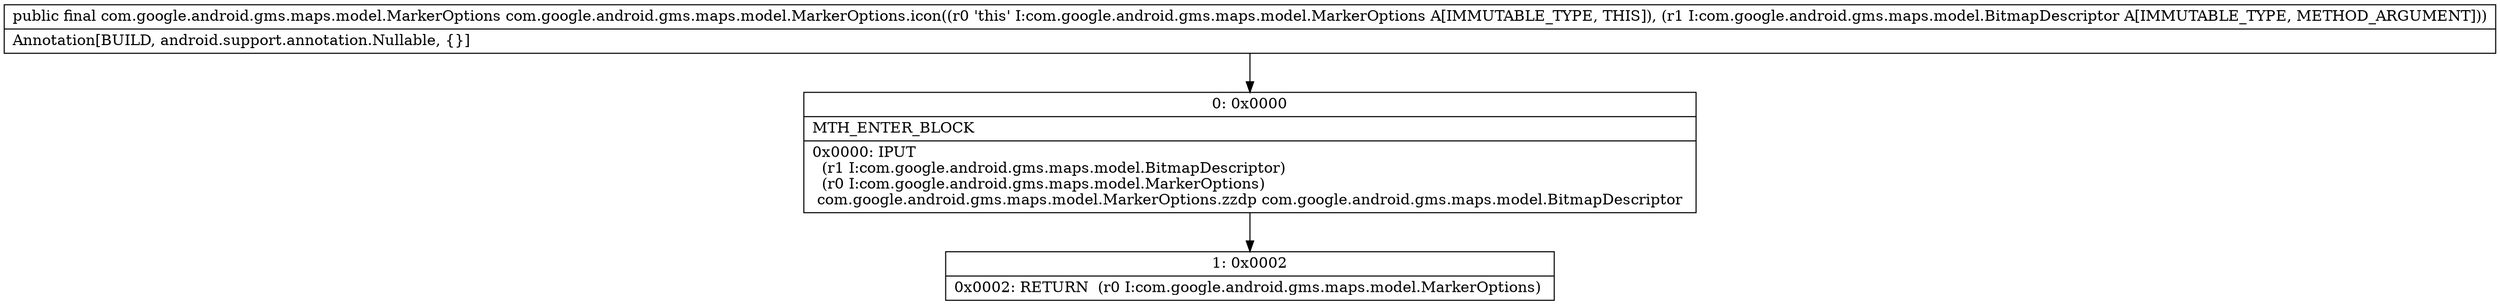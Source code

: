digraph "CFG forcom.google.android.gms.maps.model.MarkerOptions.icon(Lcom\/google\/android\/gms\/maps\/model\/BitmapDescriptor;)Lcom\/google\/android\/gms\/maps\/model\/MarkerOptions;" {
Node_0 [shape=record,label="{0\:\ 0x0000|MTH_ENTER_BLOCK\l|0x0000: IPUT  \l  (r1 I:com.google.android.gms.maps.model.BitmapDescriptor)\l  (r0 I:com.google.android.gms.maps.model.MarkerOptions)\l com.google.android.gms.maps.model.MarkerOptions.zzdp com.google.android.gms.maps.model.BitmapDescriptor \l}"];
Node_1 [shape=record,label="{1\:\ 0x0002|0x0002: RETURN  (r0 I:com.google.android.gms.maps.model.MarkerOptions) \l}"];
MethodNode[shape=record,label="{public final com.google.android.gms.maps.model.MarkerOptions com.google.android.gms.maps.model.MarkerOptions.icon((r0 'this' I:com.google.android.gms.maps.model.MarkerOptions A[IMMUTABLE_TYPE, THIS]), (r1 I:com.google.android.gms.maps.model.BitmapDescriptor A[IMMUTABLE_TYPE, METHOD_ARGUMENT]))  | Annotation[BUILD, android.support.annotation.Nullable, \{\}]\l}"];
MethodNode -> Node_0;
Node_0 -> Node_1;
}


